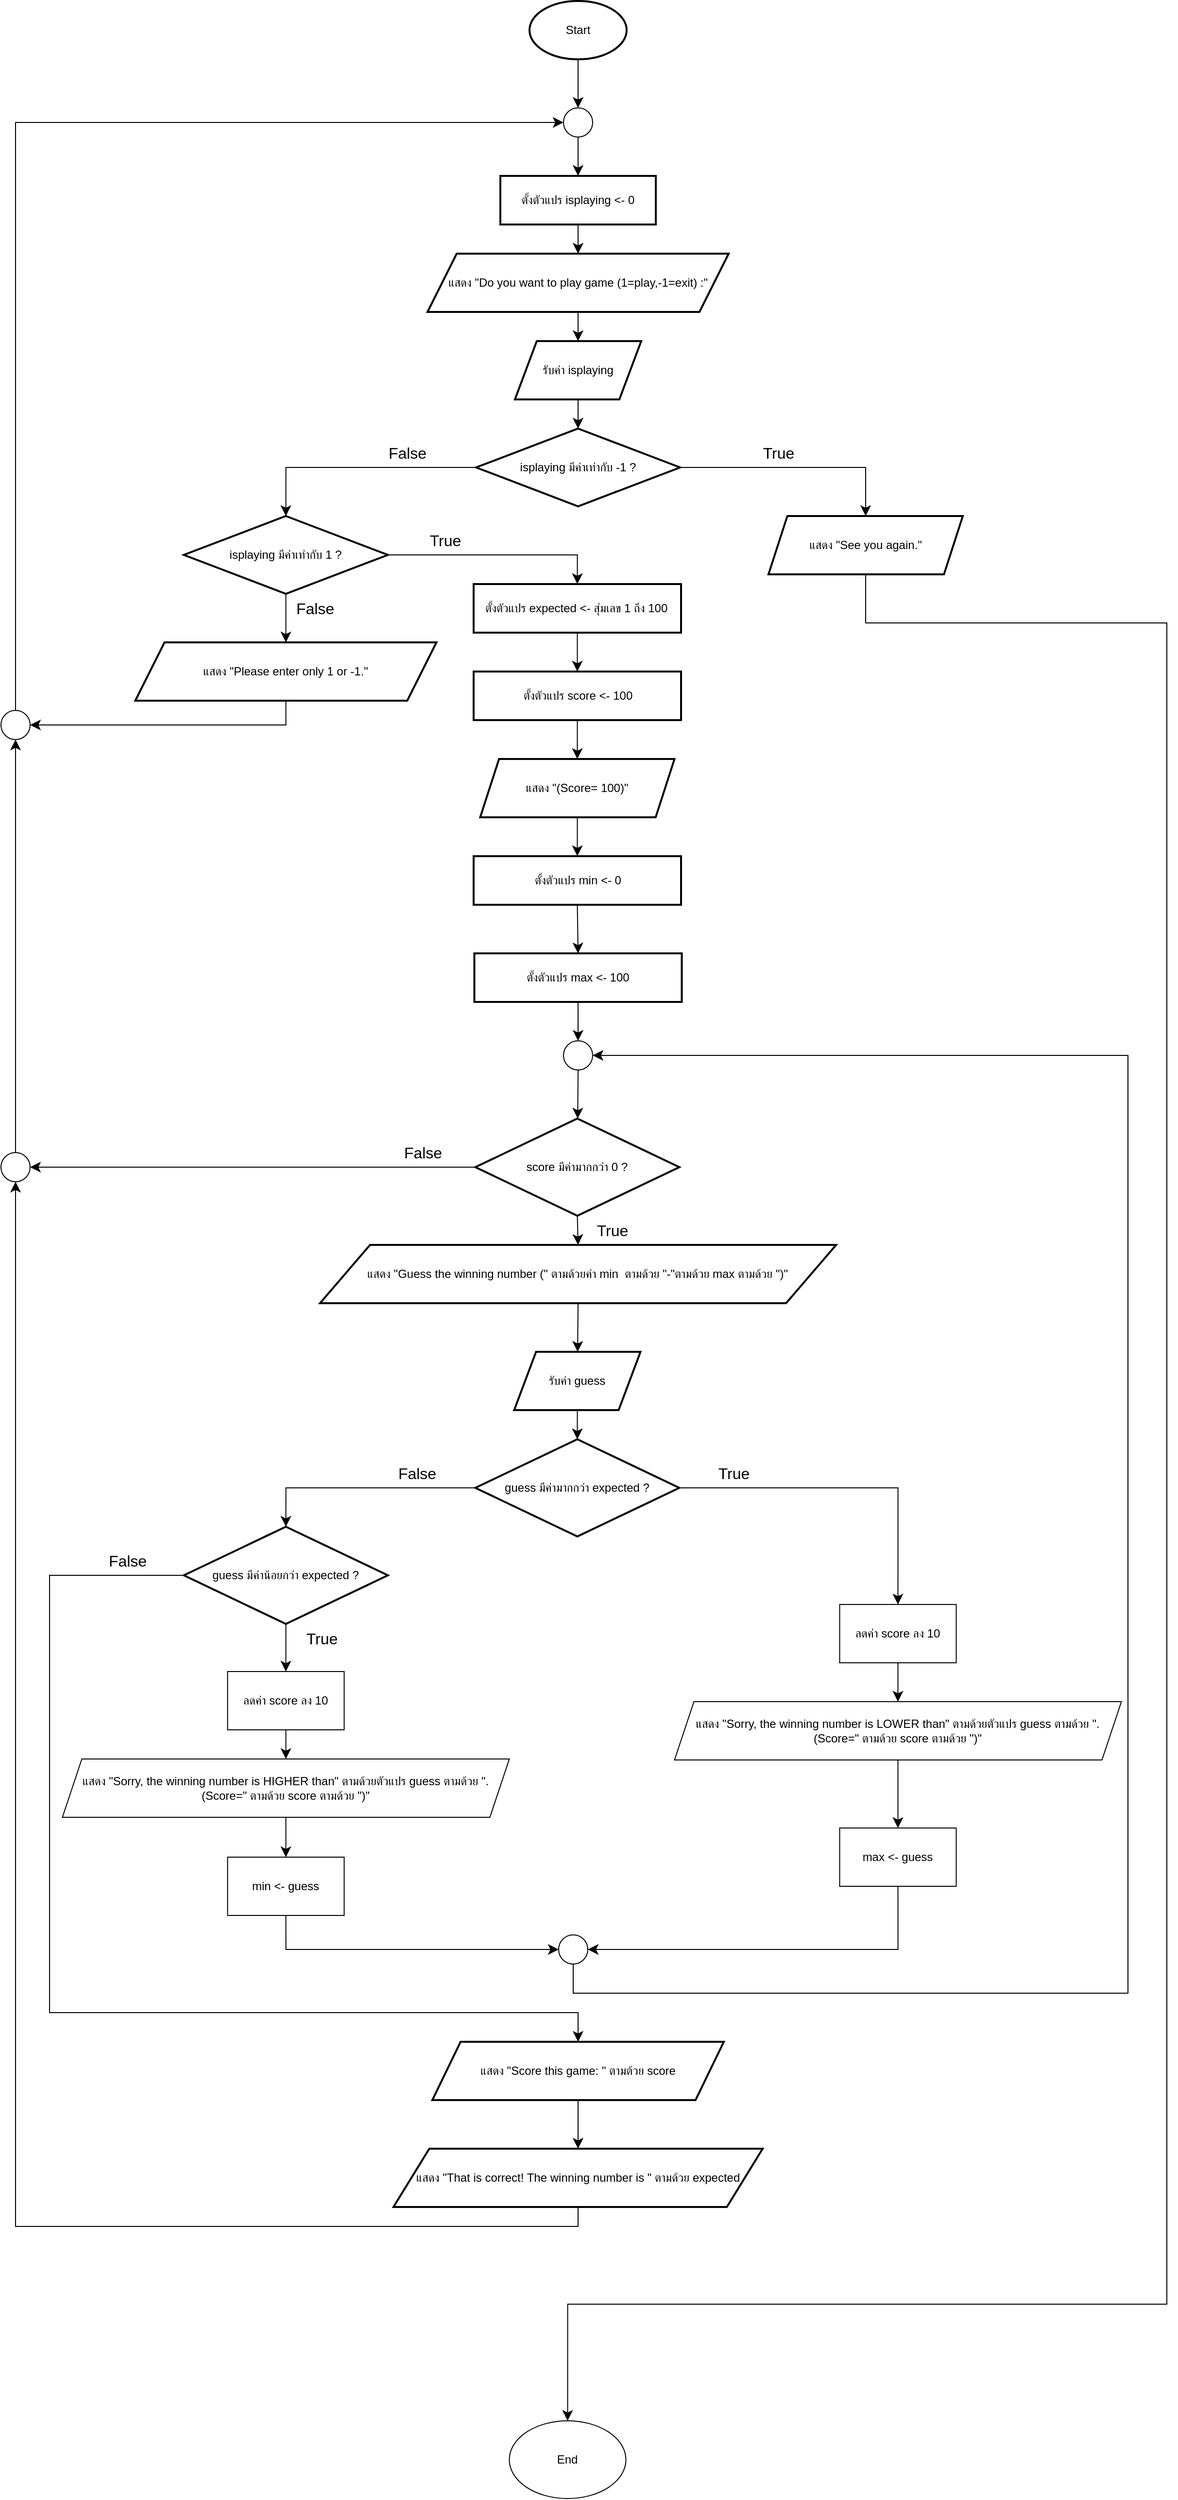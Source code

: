 <mxfile version="28.0.7">
  <diagram id="C5RBs43oDa-KdzZeNtuy" name="Page-1">
    <mxGraphModel dx="2430" dy="946" grid="1" gridSize="10" guides="1" tooltips="1" connect="1" arrows="1" fold="1" page="1" pageScale="1" pageWidth="827" pageHeight="1169" math="0" shadow="0">
      <root>
        <mxCell id="WIyWlLk6GJQsqaUBKTNV-0" />
        <mxCell id="WIyWlLk6GJQsqaUBKTNV-1" parent="WIyWlLk6GJQsqaUBKTNV-0" />
        <mxCell id="JBAN6EneBleLGDA-23dO-86" style="edgeStyle=none;curved=1;rounded=0;orthogonalLoop=1;jettySize=auto;html=1;exitX=0.5;exitY=1;exitDx=0;exitDy=0;exitPerimeter=0;entryX=0.5;entryY=0;entryDx=0;entryDy=0;fontSize=12;startSize=8;endSize=8;" edge="1" parent="WIyWlLk6GJQsqaUBKTNV-1" source="JBAN6EneBleLGDA-23dO-0" target="JBAN6EneBleLGDA-23dO-83">
          <mxGeometry relative="1" as="geometry" />
        </mxCell>
        <mxCell id="JBAN6EneBleLGDA-23dO-0" value="Start" style="strokeWidth=2;html=1;shape=mxgraph.flowchart.start_1;whiteSpace=wrap;" vertex="1" parent="WIyWlLk6GJQsqaUBKTNV-1">
          <mxGeometry x="354" y="170" width="100" height="60" as="geometry" />
        </mxCell>
        <mxCell id="JBAN6EneBleLGDA-23dO-43" style="edgeStyle=none;curved=1;rounded=0;orthogonalLoop=1;jettySize=auto;html=1;exitX=0.5;exitY=1;exitDx=0;exitDy=0;fontSize=12;startSize=8;endSize=8;" edge="1" parent="WIyWlLk6GJQsqaUBKTNV-1" source="JBAN6EneBleLGDA-23dO-2" target="JBAN6EneBleLGDA-23dO-22">
          <mxGeometry relative="1" as="geometry" />
        </mxCell>
        <mxCell id="JBAN6EneBleLGDA-23dO-2" value="แสดง &quot;Do you want to play game (1=play,-1=exit) &lt;span class=&quot;pl-c1&quot;&gt;:&quot;&lt;/span&gt;" style="shape=parallelogram;html=1;strokeWidth=2;perimeter=parallelogramPerimeter;whiteSpace=wrap;rounded=1;arcSize=0;size=0.097;" vertex="1" parent="WIyWlLk6GJQsqaUBKTNV-1">
          <mxGeometry x="249" y="430" width="310" height="60" as="geometry" />
        </mxCell>
        <mxCell id="JBAN6EneBleLGDA-23dO-7" style="edgeStyle=none;curved=1;rounded=0;orthogonalLoop=1;jettySize=auto;html=1;exitX=0.5;exitY=1;exitDx=0;exitDy=0;fontSize=12;startSize=8;endSize=8;" edge="1" parent="WIyWlLk6GJQsqaUBKTNV-1" source="JBAN6EneBleLGDA-23dO-8" target="JBAN6EneBleLGDA-23dO-25">
          <mxGeometry relative="1" as="geometry" />
        </mxCell>
        <mxCell id="JBAN6EneBleLGDA-23dO-8" value="แสดง &quot;Guess the winning number (&quot; ตามด้วยค่า min&amp;nbsp; ตามด้วย &quot;-&quot;ตามด้วย max ตามด้วย &quot;)&quot;" style="shape=parallelogram;html=1;strokeWidth=2;perimeter=parallelogramPerimeter;whiteSpace=wrap;rounded=1;arcSize=0;size=0.097;" vertex="1" parent="WIyWlLk6GJQsqaUBKTNV-1">
          <mxGeometry x="138.38" y="1450" width="531.25" height="60" as="geometry" />
        </mxCell>
        <mxCell id="JBAN6EneBleLGDA-23dO-103" style="edgeStyle=orthogonalEdgeStyle;rounded=0;orthogonalLoop=1;jettySize=auto;html=1;exitX=1;exitY=0.5;exitDx=0;exitDy=0;exitPerimeter=0;entryX=0.5;entryY=0;entryDx=0;entryDy=0;fontSize=12;startSize=8;endSize=8;" edge="1" parent="WIyWlLk6GJQsqaUBKTNV-1" source="JBAN6EneBleLGDA-23dO-11" target="JBAN6EneBleLGDA-23dO-52">
          <mxGeometry relative="1" as="geometry" />
        </mxCell>
        <mxCell id="JBAN6EneBleLGDA-23dO-11" value="isplaying มีค่าเท่ากับ -1 ?" style="strokeWidth=2;html=1;shape=mxgraph.flowchart.decision;whiteSpace=wrap;" vertex="1" parent="WIyWlLk6GJQsqaUBKTNV-1">
          <mxGeometry x="299" y="610" width="210" height="80" as="geometry" />
        </mxCell>
        <mxCell id="JBAN6EneBleLGDA-23dO-15" style="edgeStyle=none;curved=1;rounded=0;orthogonalLoop=1;jettySize=auto;html=1;exitX=0.5;exitY=1;exitDx=0;exitDy=0;exitPerimeter=0;entryX=0.5;entryY=0;entryDx=0;entryDy=0;fontSize=12;startSize=8;endSize=8;" edge="1" parent="WIyWlLk6GJQsqaUBKTNV-1" source="JBAN6EneBleLGDA-23dO-16" target="JBAN6EneBleLGDA-23dO-8">
          <mxGeometry relative="1" as="geometry" />
        </mxCell>
        <mxCell id="JBAN6EneBleLGDA-23dO-107" style="edgeStyle=none;curved=1;rounded=0;orthogonalLoop=1;jettySize=auto;html=1;exitX=0;exitY=0.5;exitDx=0;exitDy=0;exitPerimeter=0;entryX=1;entryY=0.5;entryDx=0;entryDy=0;fontSize=12;startSize=8;endSize=8;" edge="1" parent="WIyWlLk6GJQsqaUBKTNV-1" source="JBAN6EneBleLGDA-23dO-16" target="JBAN6EneBleLGDA-23dO-106">
          <mxGeometry relative="1" as="geometry" />
        </mxCell>
        <mxCell id="JBAN6EneBleLGDA-23dO-16" value="score มีค่ามากกว่า 0 ?" style="strokeWidth=2;html=1;shape=mxgraph.flowchart.decision;whiteSpace=wrap;" vertex="1" parent="WIyWlLk6GJQsqaUBKTNV-1">
          <mxGeometry x="298.25" y="1320" width="210" height="100" as="geometry" />
        </mxCell>
        <mxCell id="JBAN6EneBleLGDA-23dO-42" style="edgeStyle=none;curved=1;rounded=0;orthogonalLoop=1;jettySize=auto;html=1;entryX=0.5;entryY=0;entryDx=0;entryDy=0;fontSize=12;startSize=8;endSize=8;" edge="1" parent="WIyWlLk6GJQsqaUBKTNV-1" source="JBAN6EneBleLGDA-23dO-20" target="JBAN6EneBleLGDA-23dO-2">
          <mxGeometry relative="1" as="geometry" />
        </mxCell>
        <mxCell id="JBAN6EneBleLGDA-23dO-20" value="ตั้งตัวแปร isplaying &amp;lt;- 0" style="rounded=1;whiteSpace=wrap;html=1;absoluteArcSize=1;arcSize=0;strokeWidth=2;" vertex="1" parent="WIyWlLk6GJQsqaUBKTNV-1">
          <mxGeometry x="324" y="350" width="160" height="50" as="geometry" />
        </mxCell>
        <mxCell id="JBAN6EneBleLGDA-23dO-22" value="รับค่า isplaying" style="shape=parallelogram;html=1;strokeWidth=2;perimeter=parallelogramPerimeter;whiteSpace=wrap;rounded=1;arcSize=0;size=0.173;" vertex="1" parent="WIyWlLk6GJQsqaUBKTNV-1">
          <mxGeometry x="339" y="520" width="130" height="60" as="geometry" />
        </mxCell>
        <mxCell id="JBAN6EneBleLGDA-23dO-133" style="edgeStyle=none;curved=1;rounded=0;orthogonalLoop=1;jettySize=auto;html=1;exitX=0.5;exitY=1;exitDx=0;exitDy=0;fontSize=12;startSize=8;endSize=8;" edge="1" parent="WIyWlLk6GJQsqaUBKTNV-1" source="JBAN6EneBleLGDA-23dO-24" target="JBAN6EneBleLGDA-23dO-16">
          <mxGeometry relative="1" as="geometry" />
        </mxCell>
        <mxCell id="JBAN6EneBleLGDA-23dO-24" value="" style="ellipse;whiteSpace=wrap;html=1;aspect=fixed;" vertex="1" parent="WIyWlLk6GJQsqaUBKTNV-1">
          <mxGeometry x="389" y="1240" width="30" height="30" as="geometry" />
        </mxCell>
        <mxCell id="JBAN6EneBleLGDA-23dO-25" value="รับค่า guess" style="shape=parallelogram;html=1;strokeWidth=2;perimeter=parallelogramPerimeter;whiteSpace=wrap;rounded=1;arcSize=0;size=0.173;" vertex="1" parent="WIyWlLk6GJQsqaUBKTNV-1">
          <mxGeometry x="338.25" y="1560" width="130" height="60" as="geometry" />
        </mxCell>
        <mxCell id="JBAN6EneBleLGDA-23dO-67" style="edgeStyle=orthogonalEdgeStyle;rounded=0;orthogonalLoop=1;jettySize=auto;html=1;exitX=1;exitY=0.5;exitDx=0;exitDy=0;exitPerimeter=0;entryX=0.5;entryY=0;entryDx=0;entryDy=0;fontSize=12;startSize=8;endSize=8;" edge="1" parent="WIyWlLk6GJQsqaUBKTNV-1" source="JBAN6EneBleLGDA-23dO-27" target="JBAN6EneBleLGDA-23dO-32">
          <mxGeometry relative="1" as="geometry" />
        </mxCell>
        <mxCell id="JBAN6EneBleLGDA-23dO-27" value="guess มีค่ามากกว่า expected ?" style="strokeWidth=2;html=1;shape=mxgraph.flowchart.decision;whiteSpace=wrap;" vertex="1" parent="WIyWlLk6GJQsqaUBKTNV-1">
          <mxGeometry x="298.25" y="1650" width="210" height="100" as="geometry" />
        </mxCell>
        <mxCell id="JBAN6EneBleLGDA-23dO-28" style="edgeStyle=none;curved=1;rounded=0;orthogonalLoop=1;jettySize=auto;html=1;exitX=0.5;exitY=1;exitDx=0;exitDy=0;entryX=0.5;entryY=0;entryDx=0;entryDy=0;entryPerimeter=0;fontSize=12;startSize=8;endSize=8;" edge="1" parent="WIyWlLk6GJQsqaUBKTNV-1" source="JBAN6EneBleLGDA-23dO-25" target="JBAN6EneBleLGDA-23dO-27">
          <mxGeometry relative="1" as="geometry" />
        </mxCell>
        <mxCell id="JBAN6EneBleLGDA-23dO-69" style="edgeStyle=none;curved=1;rounded=0;orthogonalLoop=1;jettySize=auto;html=1;exitX=0.5;exitY=1;exitDx=0;exitDy=0;exitPerimeter=0;entryX=0.5;entryY=0;entryDx=0;entryDy=0;fontSize=12;startSize=8;endSize=8;" edge="1" parent="WIyWlLk6GJQsqaUBKTNV-1" source="JBAN6EneBleLGDA-23dO-30" target="JBAN6EneBleLGDA-23dO-33">
          <mxGeometry relative="1" as="geometry" />
        </mxCell>
        <mxCell id="JBAN6EneBleLGDA-23dO-100" style="edgeStyle=orthogonalEdgeStyle;rounded=0;orthogonalLoop=1;jettySize=auto;html=1;exitX=0;exitY=0.5;exitDx=0;exitDy=0;exitPerimeter=0;entryX=0.5;entryY=0;entryDx=0;entryDy=0;fontSize=12;startSize=8;endSize=8;" edge="1" parent="WIyWlLk6GJQsqaUBKTNV-1" source="JBAN6EneBleLGDA-23dO-30" target="JBAN6EneBleLGDA-23dO-74">
          <mxGeometry relative="1" as="geometry">
            <Array as="points">
              <mxPoint x="-140" y="1790" />
              <mxPoint x="-140" y="2240" />
              <mxPoint x="404" y="2240" />
            </Array>
          </mxGeometry>
        </mxCell>
        <mxCell id="JBAN6EneBleLGDA-23dO-30" value="guess มีค่าน้อยกว่า expected ?" style="strokeWidth=2;html=1;shape=mxgraph.flowchart.decision;whiteSpace=wrap;" vertex="1" parent="WIyWlLk6GJQsqaUBKTNV-1">
          <mxGeometry x="-1.75" y="1740" width="210" height="100" as="geometry" />
        </mxCell>
        <mxCell id="JBAN6EneBleLGDA-23dO-31" style="edgeStyle=none;curved=1;rounded=0;orthogonalLoop=1;jettySize=auto;html=1;exitX=0.5;exitY=1;exitDx=0;exitDy=0;fontSize=12;startSize=8;endSize=8;" edge="1" parent="WIyWlLk6GJQsqaUBKTNV-1" source="JBAN6EneBleLGDA-23dO-32" target="JBAN6EneBleLGDA-23dO-34">
          <mxGeometry relative="1" as="geometry" />
        </mxCell>
        <mxCell id="JBAN6EneBleLGDA-23dO-32" value="ลดค่า score ลง 10" style="rounded=0;whiteSpace=wrap;html=1;" vertex="1" parent="WIyWlLk6GJQsqaUBKTNV-1">
          <mxGeometry x="673.25" y="1820" width="120" height="60" as="geometry" />
        </mxCell>
        <mxCell id="JBAN6EneBleLGDA-23dO-61" style="edgeStyle=none;curved=1;rounded=0;orthogonalLoop=1;jettySize=auto;html=1;exitX=0.5;exitY=1;exitDx=0;exitDy=0;fontSize=12;startSize=8;endSize=8;" edge="1" parent="WIyWlLk6GJQsqaUBKTNV-1" source="JBAN6EneBleLGDA-23dO-33" target="JBAN6EneBleLGDA-23dO-35">
          <mxGeometry relative="1" as="geometry" />
        </mxCell>
        <mxCell id="JBAN6EneBleLGDA-23dO-33" value="ลดค่า score ลง 10" style="rounded=0;whiteSpace=wrap;html=1;" vertex="1" parent="WIyWlLk6GJQsqaUBKTNV-1">
          <mxGeometry x="43.25" y="1889" width="120" height="60" as="geometry" />
        </mxCell>
        <mxCell id="JBAN6EneBleLGDA-23dO-140" style="edgeStyle=none;curved=1;rounded=0;orthogonalLoop=1;jettySize=auto;html=1;exitX=0.5;exitY=1;exitDx=0;exitDy=0;entryX=0.5;entryY=0;entryDx=0;entryDy=0;fontSize=12;startSize=8;endSize=8;" edge="1" parent="WIyWlLk6GJQsqaUBKTNV-1" source="JBAN6EneBleLGDA-23dO-34" target="JBAN6EneBleLGDA-23dO-138">
          <mxGeometry relative="1" as="geometry" />
        </mxCell>
        <mxCell id="JBAN6EneBleLGDA-23dO-34" value="แสดง &quot;Sorry, the winning number is LOWER than&quot; ตามด้วยตัวแปร guess ตามด้วย &quot;. (Score=&quot; ตามด้วย score ตามด้วย &quot;)&quot;" style="shape=parallelogram;perimeter=parallelogramPerimeter;whiteSpace=wrap;html=1;fixedSize=1;" vertex="1" parent="WIyWlLk6GJQsqaUBKTNV-1">
          <mxGeometry x="503.25" y="1920" width="460" height="60" as="geometry" />
        </mxCell>
        <mxCell id="JBAN6EneBleLGDA-23dO-136" style="edgeStyle=none;curved=1;rounded=0;orthogonalLoop=1;jettySize=auto;html=1;exitX=0.5;exitY=1;exitDx=0;exitDy=0;entryX=0.5;entryY=0;entryDx=0;entryDy=0;fontSize=12;startSize=8;endSize=8;" edge="1" parent="WIyWlLk6GJQsqaUBKTNV-1" source="JBAN6EneBleLGDA-23dO-35" target="JBAN6EneBleLGDA-23dO-135">
          <mxGeometry relative="1" as="geometry" />
        </mxCell>
        <mxCell id="JBAN6EneBleLGDA-23dO-35" value="แสดง &quot;Sorry, the winning number is HIGHER than&quot; ตามด้วยตัวแปร guess ตามด้วย &quot;. (Score=&quot; ตามด้วย score ตามด้วย &quot;)&quot;" style="shape=parallelogram;perimeter=parallelogramPerimeter;whiteSpace=wrap;html=1;fixedSize=1;" vertex="1" parent="WIyWlLk6GJQsqaUBKTNV-1">
          <mxGeometry x="-126.75" y="1979" width="460" height="60" as="geometry" />
        </mxCell>
        <mxCell id="JBAN6EneBleLGDA-23dO-44" style="edgeStyle=none;curved=1;rounded=0;orthogonalLoop=1;jettySize=auto;html=1;exitX=0.5;exitY=1;exitDx=0;exitDy=0;entryX=0.5;entryY=0;entryDx=0;entryDy=0;entryPerimeter=0;fontSize=12;startSize=8;endSize=8;" edge="1" parent="WIyWlLk6GJQsqaUBKTNV-1" source="JBAN6EneBleLGDA-23dO-22" target="JBAN6EneBleLGDA-23dO-11">
          <mxGeometry relative="1" as="geometry" />
        </mxCell>
        <mxCell id="JBAN6EneBleLGDA-23dO-134" style="edgeStyle=none;curved=1;rounded=0;orthogonalLoop=1;jettySize=auto;html=1;exitX=0.5;exitY=1;exitDx=0;exitDy=0;entryX=0.5;entryY=0;entryDx=0;entryDy=0;fontSize=12;startSize=8;endSize=8;" edge="1" parent="WIyWlLk6GJQsqaUBKTNV-1" source="JBAN6EneBleLGDA-23dO-46" target="JBAN6EneBleLGDA-23dO-128">
          <mxGeometry relative="1" as="geometry" />
        </mxCell>
        <mxCell id="JBAN6EneBleLGDA-23dO-46" value="แสดง &quot;(Score= 100)&quot;" style="shape=parallelogram;html=1;strokeWidth=2;perimeter=parallelogramPerimeter;whiteSpace=wrap;rounded=1;arcSize=0;size=0.097;" vertex="1" parent="WIyWlLk6GJQsqaUBKTNV-1">
          <mxGeometry x="303.25" y="950" width="200" height="60" as="geometry" />
        </mxCell>
        <mxCell id="JBAN6EneBleLGDA-23dO-47" style="edgeStyle=none;curved=1;rounded=0;orthogonalLoop=1;jettySize=auto;html=1;exitX=0.5;exitY=1;exitDx=0;exitDy=0;entryX=0.5;entryY=0;entryDx=0;entryDy=0;fontSize=12;startSize=8;endSize=8;" edge="1" parent="WIyWlLk6GJQsqaUBKTNV-1" source="JBAN6EneBleLGDA-23dO-48" target="JBAN6EneBleLGDA-23dO-46">
          <mxGeometry relative="1" as="geometry" />
        </mxCell>
        <mxCell id="JBAN6EneBleLGDA-23dO-48" value="ตั้งตัวแปร score &amp;lt;- 100" style="rounded=1;whiteSpace=wrap;html=1;absoluteArcSize=1;arcSize=0;strokeWidth=2;" vertex="1" parent="WIyWlLk6GJQsqaUBKTNV-1">
          <mxGeometry x="296.5" y="860" width="213.5" height="50" as="geometry" />
        </mxCell>
        <mxCell id="JBAN6EneBleLGDA-23dO-49" style="edgeStyle=none;curved=1;rounded=0;orthogonalLoop=1;jettySize=auto;html=1;exitX=0.5;exitY=1;exitDx=0;exitDy=0;fontSize=12;startSize=8;endSize=8;" edge="1" parent="WIyWlLk6GJQsqaUBKTNV-1" source="JBAN6EneBleLGDA-23dO-50" target="JBAN6EneBleLGDA-23dO-48">
          <mxGeometry relative="1" as="geometry" />
        </mxCell>
        <mxCell id="JBAN6EneBleLGDA-23dO-50" value="ตั้งตัวแปร expected &amp;lt;- สุ่มเลข 1 ถึง 100&amp;nbsp;" style="rounded=1;whiteSpace=wrap;html=1;absoluteArcSize=1;arcSize=0;strokeWidth=2;" vertex="1" parent="WIyWlLk6GJQsqaUBKTNV-1">
          <mxGeometry x="296.5" y="770" width="213.5" height="50" as="geometry" />
        </mxCell>
        <mxCell id="JBAN6EneBleLGDA-23dO-113" style="edgeStyle=orthogonalEdgeStyle;rounded=0;orthogonalLoop=1;jettySize=auto;html=1;exitX=0.5;exitY=1;exitDx=0;exitDy=0;entryX=0.5;entryY=0;entryDx=0;entryDy=0;fontSize=12;startSize=8;endSize=8;" edge="1" parent="WIyWlLk6GJQsqaUBKTNV-1" source="JBAN6EneBleLGDA-23dO-52" target="JBAN6EneBleLGDA-23dO-90">
          <mxGeometry relative="1" as="geometry">
            <Array as="points">
              <mxPoint x="700" y="810" />
              <mxPoint x="1010" y="810" />
              <mxPoint x="1010" y="2540" />
              <mxPoint x="393" y="2540" />
            </Array>
          </mxGeometry>
        </mxCell>
        <mxCell id="JBAN6EneBleLGDA-23dO-52" value="แสดง &quot;See you again.&quot;" style="shape=parallelogram;html=1;strokeWidth=2;perimeter=parallelogramPerimeter;whiteSpace=wrap;rounded=1;arcSize=0;size=0.097;" vertex="1" parent="WIyWlLk6GJQsqaUBKTNV-1">
          <mxGeometry x="600" y="700" width="200" height="60" as="geometry" />
        </mxCell>
        <mxCell id="JBAN6EneBleLGDA-23dO-104" style="edgeStyle=orthogonalEdgeStyle;rounded=0;orthogonalLoop=1;jettySize=auto;html=1;exitX=1;exitY=0.5;exitDx=0;exitDy=0;exitPerimeter=0;entryX=0.5;entryY=0;entryDx=0;entryDy=0;fontSize=12;startSize=8;endSize=8;" edge="1" parent="WIyWlLk6GJQsqaUBKTNV-1" source="JBAN6EneBleLGDA-23dO-54" target="JBAN6EneBleLGDA-23dO-50">
          <mxGeometry relative="1" as="geometry" />
        </mxCell>
        <mxCell id="JBAN6EneBleLGDA-23dO-105" style="edgeStyle=none;curved=1;rounded=0;orthogonalLoop=1;jettySize=auto;html=1;exitX=0.5;exitY=1;exitDx=0;exitDy=0;exitPerimeter=0;entryX=0.5;entryY=0;entryDx=0;entryDy=0;fontSize=12;startSize=8;endSize=8;" edge="1" parent="WIyWlLk6GJQsqaUBKTNV-1" source="JBAN6EneBleLGDA-23dO-54" target="JBAN6EneBleLGDA-23dO-93">
          <mxGeometry relative="1" as="geometry" />
        </mxCell>
        <mxCell id="JBAN6EneBleLGDA-23dO-54" value="isplaying มีค่าเท่ากับ 1 ?" style="strokeWidth=2;html=1;shape=mxgraph.flowchart.decision;whiteSpace=wrap;" vertex="1" parent="WIyWlLk6GJQsqaUBKTNV-1">
          <mxGeometry x="-1.75" y="700" width="210" height="80" as="geometry" />
        </mxCell>
        <mxCell id="JBAN6EneBleLGDA-23dO-65" style="edgeStyle=orthogonalEdgeStyle;rounded=0;orthogonalLoop=1;jettySize=auto;html=1;exitX=0;exitY=0.5;exitDx=0;exitDy=0;exitPerimeter=0;entryX=0.5;entryY=0;entryDx=0;entryDy=0;entryPerimeter=0;fontSize=12;startSize=8;endSize=8;" edge="1" parent="WIyWlLk6GJQsqaUBKTNV-1" source="JBAN6EneBleLGDA-23dO-27" target="JBAN6EneBleLGDA-23dO-30">
          <mxGeometry relative="1" as="geometry" />
        </mxCell>
        <mxCell id="JBAN6EneBleLGDA-23dO-79" style="edgeStyle=orthogonalEdgeStyle;rounded=0;orthogonalLoop=1;jettySize=auto;html=1;exitX=0.5;exitY=1;exitDx=0;exitDy=0;entryX=1;entryY=0.5;entryDx=0;entryDy=0;fontSize=12;startSize=8;endSize=8;" edge="1" parent="WIyWlLk6GJQsqaUBKTNV-1" source="JBAN6EneBleLGDA-23dO-68" target="JBAN6EneBleLGDA-23dO-24">
          <mxGeometry relative="1" as="geometry">
            <Array as="points">
              <mxPoint x="399" y="2220" />
              <mxPoint x="970" y="2220" />
              <mxPoint x="970" y="1255" />
            </Array>
          </mxGeometry>
        </mxCell>
        <mxCell id="JBAN6EneBleLGDA-23dO-68" value="" style="ellipse;whiteSpace=wrap;html=1;aspect=fixed;" vertex="1" parent="WIyWlLk6GJQsqaUBKTNV-1">
          <mxGeometry x="384" y="2160" width="30" height="30" as="geometry" />
        </mxCell>
        <mxCell id="JBAN6EneBleLGDA-23dO-88" style="edgeStyle=none;curved=1;rounded=0;orthogonalLoop=1;jettySize=auto;html=1;exitX=0.5;exitY=1;exitDx=0;exitDy=0;entryX=0.5;entryY=0;entryDx=0;entryDy=0;fontSize=12;startSize=8;endSize=8;" edge="1" parent="WIyWlLk6GJQsqaUBKTNV-1" source="JBAN6EneBleLGDA-23dO-74" target="JBAN6EneBleLGDA-23dO-87">
          <mxGeometry relative="1" as="geometry" />
        </mxCell>
        <mxCell id="JBAN6EneBleLGDA-23dO-74" value="แสดง &quot;Score this game: &quot; ตามต้วย score" style="shape=parallelogram;html=1;strokeWidth=2;perimeter=parallelogramPerimeter;whiteSpace=wrap;rounded=1;arcSize=0;size=0.097;" vertex="1" parent="WIyWlLk6GJQsqaUBKTNV-1">
          <mxGeometry x="254" y="2270" width="300" height="60" as="geometry" />
        </mxCell>
        <mxCell id="JBAN6EneBleLGDA-23dO-85" style="edgeStyle=none;curved=1;rounded=0;orthogonalLoop=1;jettySize=auto;html=1;exitX=0.5;exitY=1;exitDx=0;exitDy=0;fontSize=12;startSize=8;endSize=8;" edge="1" parent="WIyWlLk6GJQsqaUBKTNV-1" source="JBAN6EneBleLGDA-23dO-83" target="JBAN6EneBleLGDA-23dO-20">
          <mxGeometry relative="1" as="geometry" />
        </mxCell>
        <mxCell id="JBAN6EneBleLGDA-23dO-83" value="" style="ellipse;whiteSpace=wrap;html=1;aspect=fixed;" vertex="1" parent="WIyWlLk6GJQsqaUBKTNV-1">
          <mxGeometry x="389" y="280" width="30" height="30" as="geometry" />
        </mxCell>
        <mxCell id="JBAN6EneBleLGDA-23dO-127" style="edgeStyle=orthogonalEdgeStyle;rounded=0;orthogonalLoop=1;jettySize=auto;html=1;exitX=0.5;exitY=1;exitDx=0;exitDy=0;entryX=0.5;entryY=1;entryDx=0;entryDy=0;fontSize=12;startSize=8;endSize=8;" edge="1" parent="WIyWlLk6GJQsqaUBKTNV-1" source="JBAN6EneBleLGDA-23dO-87" target="JBAN6EneBleLGDA-23dO-106">
          <mxGeometry relative="1" as="geometry" />
        </mxCell>
        <mxCell id="JBAN6EneBleLGDA-23dO-87" value="แสดง &quot;That is correct&lt;span class=&quot;pl-k&quot;&gt;!&lt;/span&gt; The winning number is &quot; ตามด้วย expected" style="shape=parallelogram;html=1;strokeWidth=2;perimeter=parallelogramPerimeter;whiteSpace=wrap;rounded=1;arcSize=0;size=0.097;" vertex="1" parent="WIyWlLk6GJQsqaUBKTNV-1">
          <mxGeometry x="214" y="2380" width="380" height="60" as="geometry" />
        </mxCell>
        <mxCell id="JBAN6EneBleLGDA-23dO-90" value="End" style="ellipse;whiteSpace=wrap;html=1;" vertex="1" parent="WIyWlLk6GJQsqaUBKTNV-1">
          <mxGeometry x="333.25" y="2660" width="120" height="80" as="geometry" />
        </mxCell>
        <mxCell id="JBAN6EneBleLGDA-23dO-117" style="edgeStyle=orthogonalEdgeStyle;rounded=0;orthogonalLoop=1;jettySize=auto;html=1;exitX=0.5;exitY=1;exitDx=0;exitDy=0;entryX=1;entryY=0.5;entryDx=0;entryDy=0;fontSize=12;startSize=8;endSize=8;" edge="1" parent="WIyWlLk6GJQsqaUBKTNV-1" source="JBAN6EneBleLGDA-23dO-93" target="JBAN6EneBleLGDA-23dO-108">
          <mxGeometry relative="1" as="geometry" />
        </mxCell>
        <mxCell id="JBAN6EneBleLGDA-23dO-93" value="แสดง &quot;Please enter only 1 or -1.&lt;span class=&quot;pl-c1&quot;&gt;&quot;&lt;/span&gt;" style="shape=parallelogram;html=1;strokeWidth=2;perimeter=parallelogramPerimeter;whiteSpace=wrap;rounded=1;arcSize=0;size=0.097;" vertex="1" parent="WIyWlLk6GJQsqaUBKTNV-1">
          <mxGeometry x="-51.75" y="830" width="310" height="60" as="geometry" />
        </mxCell>
        <mxCell id="JBAN6EneBleLGDA-23dO-102" style="edgeStyle=orthogonalEdgeStyle;rounded=0;orthogonalLoop=1;jettySize=auto;html=1;exitX=0;exitY=0.5;exitDx=0;exitDy=0;exitPerimeter=0;entryX=0.5;entryY=0;entryDx=0;entryDy=0;entryPerimeter=0;fontSize=12;startSize=8;endSize=8;" edge="1" parent="WIyWlLk6GJQsqaUBKTNV-1" source="JBAN6EneBleLGDA-23dO-11" target="JBAN6EneBleLGDA-23dO-54">
          <mxGeometry relative="1" as="geometry" />
        </mxCell>
        <mxCell id="JBAN6EneBleLGDA-23dO-110" style="edgeStyle=none;curved=1;rounded=0;orthogonalLoop=1;jettySize=auto;html=1;exitX=0.5;exitY=0;exitDx=0;exitDy=0;entryX=0.5;entryY=1;entryDx=0;entryDy=0;fontSize=12;startSize=8;endSize=8;" edge="1" parent="WIyWlLk6GJQsqaUBKTNV-1" source="JBAN6EneBleLGDA-23dO-106" target="JBAN6EneBleLGDA-23dO-108">
          <mxGeometry relative="1" as="geometry" />
        </mxCell>
        <mxCell id="JBAN6EneBleLGDA-23dO-106" value="" style="ellipse;whiteSpace=wrap;html=1;aspect=fixed;" vertex="1" parent="WIyWlLk6GJQsqaUBKTNV-1">
          <mxGeometry x="-190" y="1355" width="30" height="30" as="geometry" />
        </mxCell>
        <mxCell id="JBAN6EneBleLGDA-23dO-112" style="edgeStyle=orthogonalEdgeStyle;rounded=0;orthogonalLoop=1;jettySize=auto;html=1;exitX=0.5;exitY=0;exitDx=0;exitDy=0;entryX=0;entryY=0.5;entryDx=0;entryDy=0;fontSize=12;startSize=8;endSize=8;" edge="1" parent="WIyWlLk6GJQsqaUBKTNV-1" source="JBAN6EneBleLGDA-23dO-108" target="JBAN6EneBleLGDA-23dO-83">
          <mxGeometry relative="1" as="geometry" />
        </mxCell>
        <mxCell id="JBAN6EneBleLGDA-23dO-108" value="" style="ellipse;whiteSpace=wrap;html=1;aspect=fixed;" vertex="1" parent="WIyWlLk6GJQsqaUBKTNV-1">
          <mxGeometry x="-190" y="900" width="30" height="30" as="geometry" />
        </mxCell>
        <mxCell id="JBAN6EneBleLGDA-23dO-114" value="True" style="text;html=1;align=center;verticalAlign=middle;resizable=0;points=[];autosize=1;strokeColor=none;fillColor=none;fontSize=16;" vertex="1" parent="WIyWlLk6GJQsqaUBKTNV-1">
          <mxGeometry x="409" y="1420" width="60" height="30" as="geometry" />
        </mxCell>
        <mxCell id="JBAN6EneBleLGDA-23dO-115" value="False" style="text;html=1;align=center;verticalAlign=middle;resizable=0;points=[];autosize=1;strokeColor=none;fillColor=none;fontSize=16;" vertex="1" parent="WIyWlLk6GJQsqaUBKTNV-1">
          <mxGeometry x="214" y="1340" width="60" height="30" as="geometry" />
        </mxCell>
        <mxCell id="JBAN6EneBleLGDA-23dO-119" value="True" style="text;html=1;align=center;verticalAlign=middle;resizable=0;points=[];autosize=1;strokeColor=none;fillColor=none;fontSize=16;" vertex="1" parent="WIyWlLk6GJQsqaUBKTNV-1">
          <mxGeometry x="580" y="620" width="60" height="30" as="geometry" />
        </mxCell>
        <mxCell id="JBAN6EneBleLGDA-23dO-120" value="False" style="text;html=1;align=center;verticalAlign=middle;resizable=0;points=[];autosize=1;strokeColor=none;fillColor=none;fontSize=16;" vertex="1" parent="WIyWlLk6GJQsqaUBKTNV-1">
          <mxGeometry x="198.25" y="620" width="60" height="30" as="geometry" />
        </mxCell>
        <mxCell id="JBAN6EneBleLGDA-23dO-121" value="True" style="text;html=1;align=center;verticalAlign=middle;resizable=0;points=[];autosize=1;strokeColor=none;fillColor=none;fontSize=16;" vertex="1" parent="WIyWlLk6GJQsqaUBKTNV-1">
          <mxGeometry x="236.5" y="710" width="60" height="30" as="geometry" />
        </mxCell>
        <mxCell id="JBAN6EneBleLGDA-23dO-122" value="False" style="text;html=1;align=center;verticalAlign=middle;resizable=0;points=[];autosize=1;strokeColor=none;fillColor=none;fontSize=16;" vertex="1" parent="WIyWlLk6GJQsqaUBKTNV-1">
          <mxGeometry x="103.25" y="780" width="60" height="30" as="geometry" />
        </mxCell>
        <mxCell id="JBAN6EneBleLGDA-23dO-123" value="True" style="text;html=1;align=center;verticalAlign=middle;resizable=0;points=[];autosize=1;strokeColor=none;fillColor=none;fontSize=16;" vertex="1" parent="WIyWlLk6GJQsqaUBKTNV-1">
          <mxGeometry x="534" y="1670" width="60" height="30" as="geometry" />
        </mxCell>
        <mxCell id="JBAN6EneBleLGDA-23dO-124" value="False" style="text;html=1;align=center;verticalAlign=middle;resizable=0;points=[];autosize=1;strokeColor=none;fillColor=none;fontSize=16;" vertex="1" parent="WIyWlLk6GJQsqaUBKTNV-1">
          <mxGeometry x="208.25" y="1670" width="60" height="30" as="geometry" />
        </mxCell>
        <mxCell id="JBAN6EneBleLGDA-23dO-125" value="False" style="text;html=1;align=center;verticalAlign=middle;resizable=0;points=[];autosize=1;strokeColor=none;fillColor=none;fontSize=16;" vertex="1" parent="WIyWlLk6GJQsqaUBKTNV-1">
          <mxGeometry x="-90" y="1760" width="60" height="30" as="geometry" />
        </mxCell>
        <mxCell id="JBAN6EneBleLGDA-23dO-126" value="True" style="text;html=1;align=center;verticalAlign=middle;resizable=0;points=[];autosize=1;strokeColor=none;fillColor=none;fontSize=16;" vertex="1" parent="WIyWlLk6GJQsqaUBKTNV-1">
          <mxGeometry x="110" y="1840" width="60" height="30" as="geometry" />
        </mxCell>
        <mxCell id="JBAN6EneBleLGDA-23dO-131" style="edgeStyle=none;curved=1;rounded=0;orthogonalLoop=1;jettySize=auto;html=1;exitX=0.5;exitY=1;exitDx=0;exitDy=0;entryX=0.5;entryY=0;entryDx=0;entryDy=0;fontSize=12;startSize=8;endSize=8;" edge="1" parent="WIyWlLk6GJQsqaUBKTNV-1" source="JBAN6EneBleLGDA-23dO-128" target="JBAN6EneBleLGDA-23dO-129">
          <mxGeometry relative="1" as="geometry" />
        </mxCell>
        <mxCell id="JBAN6EneBleLGDA-23dO-128" value="ตั้งตัวแปร min &amp;lt;- 0" style="rounded=1;whiteSpace=wrap;html=1;absoluteArcSize=1;arcSize=0;strokeWidth=2;" vertex="1" parent="WIyWlLk6GJQsqaUBKTNV-1">
          <mxGeometry x="296.5" y="1050" width="213.5" height="50" as="geometry" />
        </mxCell>
        <mxCell id="JBAN6EneBleLGDA-23dO-132" style="edgeStyle=none;curved=1;rounded=0;orthogonalLoop=1;jettySize=auto;html=1;exitX=0.5;exitY=1;exitDx=0;exitDy=0;entryX=0.5;entryY=0;entryDx=0;entryDy=0;fontSize=12;startSize=8;endSize=8;" edge="1" parent="WIyWlLk6GJQsqaUBKTNV-1" source="JBAN6EneBleLGDA-23dO-129" target="JBAN6EneBleLGDA-23dO-24">
          <mxGeometry relative="1" as="geometry" />
        </mxCell>
        <mxCell id="JBAN6EneBleLGDA-23dO-129" value="ตั้งตัวแปร max &amp;lt;- 100" style="rounded=1;whiteSpace=wrap;html=1;absoluteArcSize=1;arcSize=0;strokeWidth=2;" vertex="1" parent="WIyWlLk6GJQsqaUBKTNV-1">
          <mxGeometry x="297.25" y="1150" width="213.5" height="50" as="geometry" />
        </mxCell>
        <mxCell id="JBAN6EneBleLGDA-23dO-137" style="edgeStyle=orthogonalEdgeStyle;rounded=0;orthogonalLoop=1;jettySize=auto;html=1;exitX=0.5;exitY=1;exitDx=0;exitDy=0;entryX=0;entryY=0.5;entryDx=0;entryDy=0;fontSize=12;startSize=8;endSize=8;" edge="1" parent="WIyWlLk6GJQsqaUBKTNV-1" source="JBAN6EneBleLGDA-23dO-135" target="JBAN6EneBleLGDA-23dO-68">
          <mxGeometry relative="1" as="geometry" />
        </mxCell>
        <mxCell id="JBAN6EneBleLGDA-23dO-135" value="min &amp;lt;-&amp;nbsp;guess" style="rounded=0;whiteSpace=wrap;html=1;" vertex="1" parent="WIyWlLk6GJQsqaUBKTNV-1">
          <mxGeometry x="43.25" y="2080" width="120" height="60" as="geometry" />
        </mxCell>
        <mxCell id="JBAN6EneBleLGDA-23dO-139" style="edgeStyle=orthogonalEdgeStyle;rounded=0;orthogonalLoop=1;jettySize=auto;html=1;exitX=0.5;exitY=1;exitDx=0;exitDy=0;entryX=1;entryY=0.5;entryDx=0;entryDy=0;fontSize=12;startSize=8;endSize=8;" edge="1" parent="WIyWlLk6GJQsqaUBKTNV-1" source="JBAN6EneBleLGDA-23dO-138" target="JBAN6EneBleLGDA-23dO-68">
          <mxGeometry relative="1" as="geometry" />
        </mxCell>
        <mxCell id="JBAN6EneBleLGDA-23dO-138" value="max &amp;lt;-&amp;nbsp;guess" style="rounded=0;whiteSpace=wrap;html=1;" vertex="1" parent="WIyWlLk6GJQsqaUBKTNV-1">
          <mxGeometry x="673.25" y="2050" width="120" height="60" as="geometry" />
        </mxCell>
      </root>
    </mxGraphModel>
  </diagram>
</mxfile>
